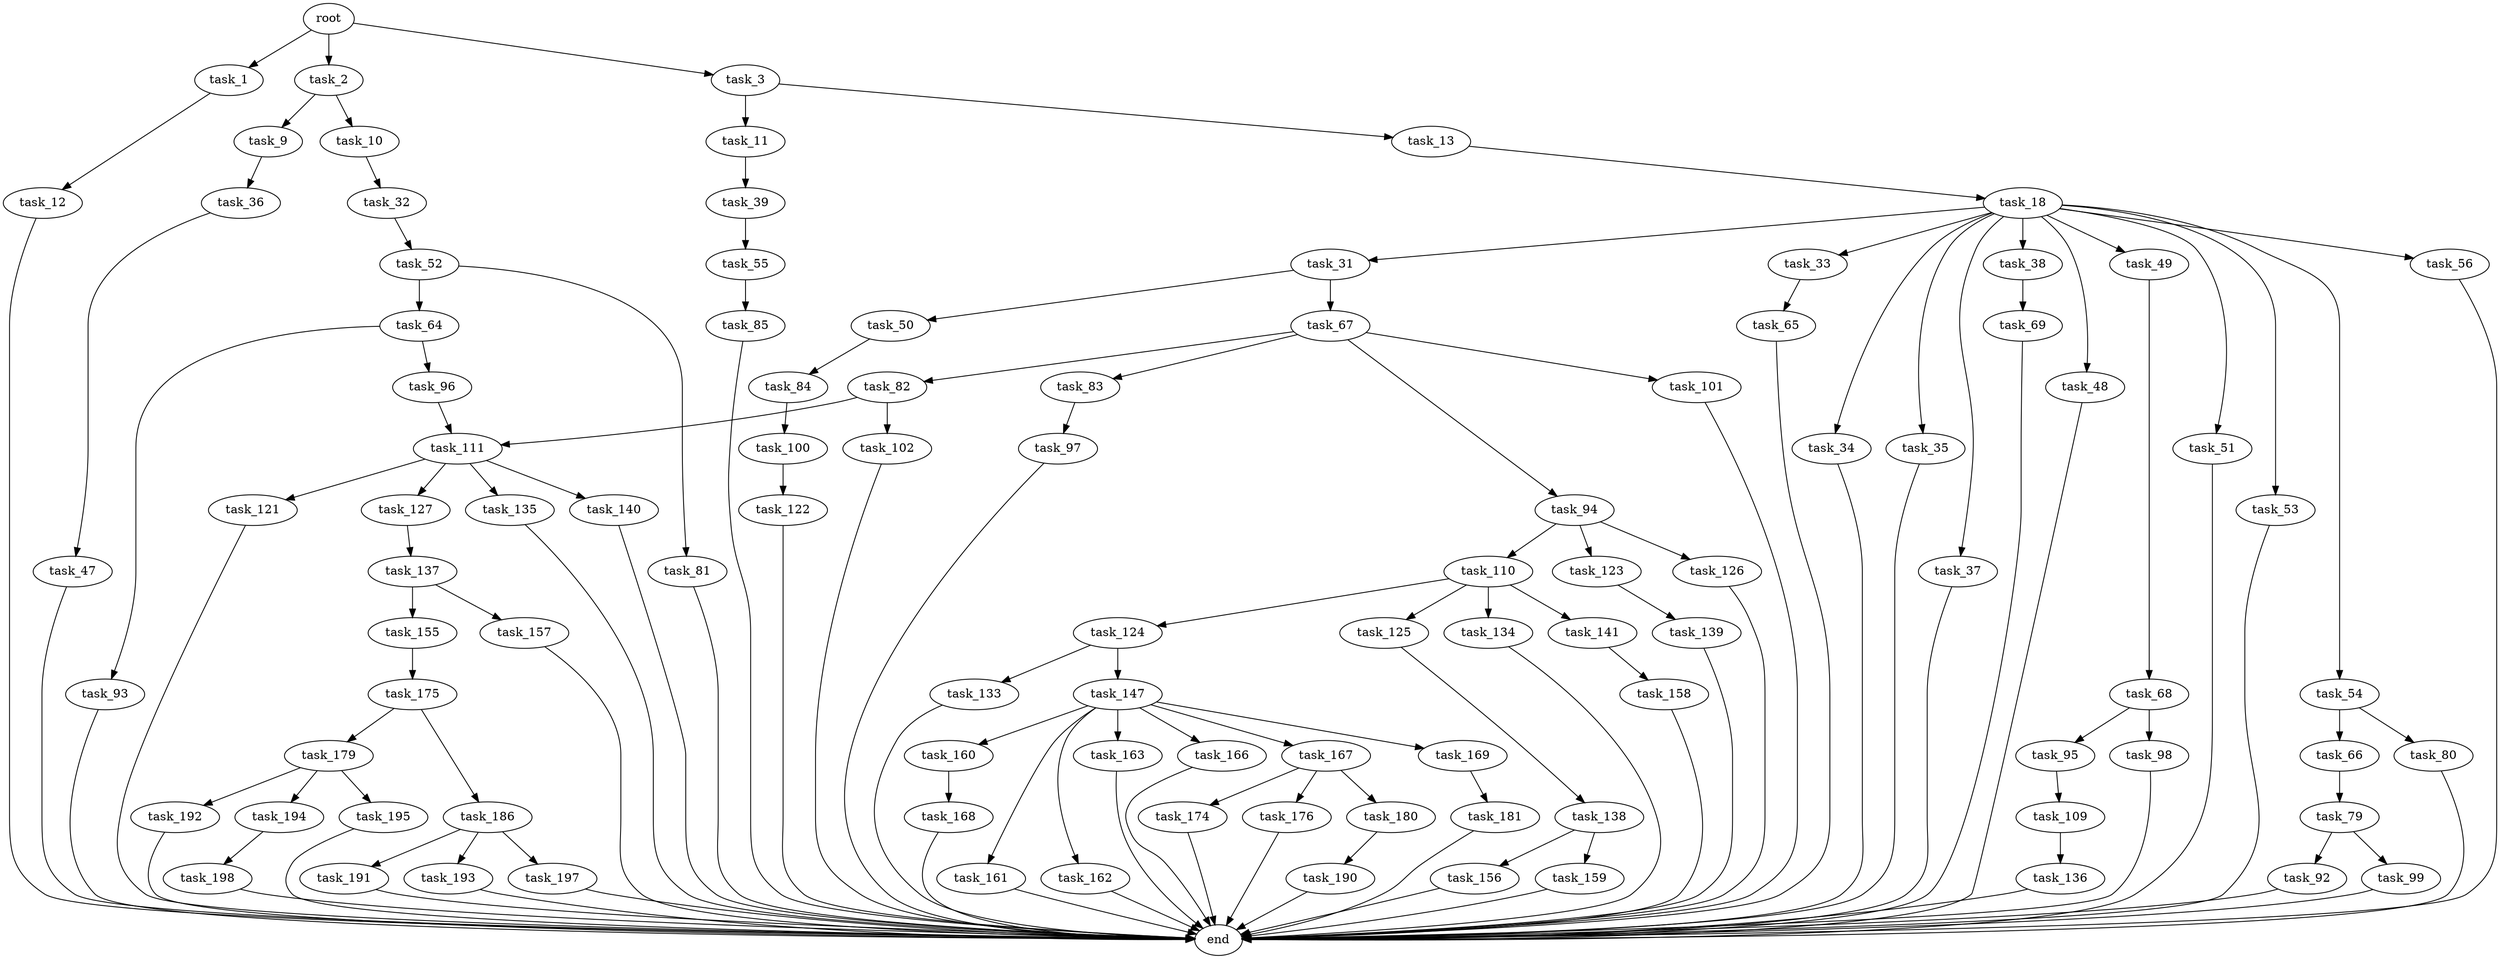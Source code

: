 digraph G {
  root [size="0.000000"];
  task_1 [size="23034320166.000000"];
  task_2 [size="1001217236395.000000"];
  task_3 [size="269032711511.000000"];
  task_12 [size="22739745701.000000"];
  task_9 [size="1073741824000.000000"];
  task_10 [size="8589934592.000000"];
  task_11 [size="13868186419.000000"];
  task_13 [size="37397972412.000000"];
  task_36 [size="1339698920.000000"];
  task_32 [size="368293445632.000000"];
  task_39 [size="8589934592.000000"];
  end [size="0.000000"];
  task_18 [size="68719476736.000000"];
  task_31 [size="16262197050.000000"];
  task_33 [size="24913217700.000000"];
  task_34 [size="333805212584.000000"];
  task_35 [size="549755813888.000000"];
  task_37 [size="25071150111.000000"];
  task_38 [size="231928233984.000000"];
  task_48 [size="153974048332.000000"];
  task_49 [size="45996615378.000000"];
  task_51 [size="1073741824000.000000"];
  task_53 [size="2371031884.000000"];
  task_54 [size="45960820372.000000"];
  task_56 [size="68719476736.000000"];
  task_50 [size="571308458.000000"];
  task_67 [size="141413631171.000000"];
  task_52 [size="231928233984.000000"];
  task_65 [size="1103738176248.000000"];
  task_47 [size="17218386840.000000"];
  task_69 [size="450850559981.000000"];
  task_55 [size="7104872011.000000"];
  task_68 [size="1073741824000.000000"];
  task_84 [size="3199104703.000000"];
  task_64 [size="45574952544.000000"];
  task_81 [size="1032036200.000000"];
  task_66 [size="8589934592.000000"];
  task_80 [size="28991029248.000000"];
  task_85 [size="730135039988.000000"];
  task_93 [size="2035038044.000000"];
  task_96 [size="28645254236.000000"];
  task_79 [size="134217728000.000000"];
  task_82 [size="12006989821.000000"];
  task_83 [size="231928233984.000000"];
  task_94 [size="31538994359.000000"];
  task_101 [size="11147284270.000000"];
  task_95 [size="24287496354.000000"];
  task_98 [size="28991029248.000000"];
  task_92 [size="1056187023672.000000"];
  task_99 [size="821469318493.000000"];
  task_102 [size="7332639436.000000"];
  task_111 [size="46290895859.000000"];
  task_97 [size="79800642476.000000"];
  task_100 [size="782757789696.000000"];
  task_110 [size="482074464408.000000"];
  task_123 [size="20838975658.000000"];
  task_126 [size="43659847675.000000"];
  task_109 [size="368293445632.000000"];
  task_122 [size="10278471181.000000"];
  task_136 [size="68719476736.000000"];
  task_124 [size="8589934592.000000"];
  task_125 [size="355519433670.000000"];
  task_134 [size="8452138555.000000"];
  task_141 [size="1153161468.000000"];
  task_121 [size="8589934592.000000"];
  task_127 [size="15232546297.000000"];
  task_135 [size="15858479476.000000"];
  task_140 [size="8824605372.000000"];
  task_139 [size="28991029248.000000"];
  task_133 [size="2786600977.000000"];
  task_147 [size="7561243915.000000"];
  task_138 [size="663018191212.000000"];
  task_137 [size="9551397889.000000"];
  task_155 [size="1073741824000.000000"];
  task_157 [size="549755813888.000000"];
  task_156 [size="368293445632.000000"];
  task_159 [size="368293445632.000000"];
  task_158 [size="66191605473.000000"];
  task_160 [size="3127959714.000000"];
  task_161 [size="933057920875.000000"];
  task_162 [size="32074102566.000000"];
  task_163 [size="2846579840.000000"];
  task_166 [size="3651230711.000000"];
  task_167 [size="48286474249.000000"];
  task_169 [size="8069809515.000000"];
  task_175 [size="18956859754.000000"];
  task_168 [size="28991029248.000000"];
  task_174 [size="368293445632.000000"];
  task_176 [size="476331500.000000"];
  task_180 [size="70862165826.000000"];
  task_181 [size="866731150765.000000"];
  task_179 [size="231928233984.000000"];
  task_186 [size="782757789696.000000"];
  task_192 [size="39223065612.000000"];
  task_194 [size="15240143828.000000"];
  task_195 [size="68719476736.000000"];
  task_190 [size="57160293939.000000"];
  task_191 [size="463900738769.000000"];
  task_193 [size="14274361588.000000"];
  task_197 [size="25353523239.000000"];
  task_198 [size="134217728000.000000"];

  root -> task_1 [size="1.000000"];
  root -> task_2 [size="1.000000"];
  root -> task_3 [size="1.000000"];
  task_1 -> task_12 [size="536870912.000000"];
  task_2 -> task_9 [size="679477248.000000"];
  task_2 -> task_10 [size="679477248.000000"];
  task_3 -> task_11 [size="411041792.000000"];
  task_3 -> task_13 [size="411041792.000000"];
  task_12 -> end [size="1.000000"];
  task_9 -> task_36 [size="838860800.000000"];
  task_10 -> task_32 [size="33554432.000000"];
  task_11 -> task_39 [size="301989888.000000"];
  task_13 -> task_18 [size="134217728.000000"];
  task_36 -> task_47 [size="33554432.000000"];
  task_32 -> task_52 [size="411041792.000000"];
  task_39 -> task_55 [size="33554432.000000"];
  task_18 -> task_31 [size="134217728.000000"];
  task_18 -> task_33 [size="134217728.000000"];
  task_18 -> task_34 [size="134217728.000000"];
  task_18 -> task_35 [size="134217728.000000"];
  task_18 -> task_37 [size="134217728.000000"];
  task_18 -> task_38 [size="134217728.000000"];
  task_18 -> task_48 [size="134217728.000000"];
  task_18 -> task_49 [size="134217728.000000"];
  task_18 -> task_51 [size="134217728.000000"];
  task_18 -> task_53 [size="134217728.000000"];
  task_18 -> task_54 [size="134217728.000000"];
  task_18 -> task_56 [size="134217728.000000"];
  task_31 -> task_50 [size="301989888.000000"];
  task_31 -> task_67 [size="301989888.000000"];
  task_33 -> task_65 [size="33554432.000000"];
  task_34 -> end [size="1.000000"];
  task_35 -> end [size="1.000000"];
  task_37 -> end [size="1.000000"];
  task_38 -> task_69 [size="301989888.000000"];
  task_48 -> end [size="1.000000"];
  task_49 -> task_68 [size="838860800.000000"];
  task_51 -> end [size="1.000000"];
  task_53 -> end [size="1.000000"];
  task_54 -> task_66 [size="33554432.000000"];
  task_54 -> task_80 [size="33554432.000000"];
  task_56 -> end [size="1.000000"];
  task_50 -> task_84 [size="33554432.000000"];
  task_67 -> task_82 [size="301989888.000000"];
  task_67 -> task_83 [size="301989888.000000"];
  task_67 -> task_94 [size="301989888.000000"];
  task_67 -> task_101 [size="301989888.000000"];
  task_52 -> task_64 [size="301989888.000000"];
  task_52 -> task_81 [size="301989888.000000"];
  task_65 -> end [size="1.000000"];
  task_47 -> end [size="1.000000"];
  task_69 -> end [size="1.000000"];
  task_55 -> task_85 [size="209715200.000000"];
  task_68 -> task_95 [size="838860800.000000"];
  task_68 -> task_98 [size="838860800.000000"];
  task_84 -> task_100 [size="75497472.000000"];
  task_64 -> task_93 [size="33554432.000000"];
  task_64 -> task_96 [size="33554432.000000"];
  task_81 -> end [size="1.000000"];
  task_66 -> task_79 [size="33554432.000000"];
  task_80 -> end [size="1.000000"];
  task_85 -> end [size="1.000000"];
  task_93 -> end [size="1.000000"];
  task_96 -> task_111 [size="536870912.000000"];
  task_79 -> task_92 [size="209715200.000000"];
  task_79 -> task_99 [size="209715200.000000"];
  task_82 -> task_102 [size="411041792.000000"];
  task_82 -> task_111 [size="411041792.000000"];
  task_83 -> task_97 [size="301989888.000000"];
  task_94 -> task_110 [size="838860800.000000"];
  task_94 -> task_123 [size="838860800.000000"];
  task_94 -> task_126 [size="838860800.000000"];
  task_101 -> end [size="1.000000"];
  task_95 -> task_109 [size="33554432.000000"];
  task_98 -> end [size="1.000000"];
  task_92 -> end [size="1.000000"];
  task_99 -> end [size="1.000000"];
  task_102 -> end [size="1.000000"];
  task_111 -> task_121 [size="838860800.000000"];
  task_111 -> task_127 [size="838860800.000000"];
  task_111 -> task_135 [size="838860800.000000"];
  task_111 -> task_140 [size="838860800.000000"];
  task_97 -> end [size="1.000000"];
  task_100 -> task_122 [size="679477248.000000"];
  task_110 -> task_124 [size="411041792.000000"];
  task_110 -> task_125 [size="411041792.000000"];
  task_110 -> task_134 [size="411041792.000000"];
  task_110 -> task_141 [size="411041792.000000"];
  task_123 -> task_139 [size="411041792.000000"];
  task_126 -> end [size="1.000000"];
  task_109 -> task_136 [size="411041792.000000"];
  task_122 -> end [size="1.000000"];
  task_136 -> end [size="1.000000"];
  task_124 -> task_133 [size="33554432.000000"];
  task_124 -> task_147 [size="33554432.000000"];
  task_125 -> task_138 [size="301989888.000000"];
  task_134 -> end [size="1.000000"];
  task_141 -> task_158 [size="33554432.000000"];
  task_121 -> end [size="1.000000"];
  task_127 -> task_137 [size="301989888.000000"];
  task_135 -> end [size="1.000000"];
  task_140 -> end [size="1.000000"];
  task_139 -> end [size="1.000000"];
  task_133 -> end [size="1.000000"];
  task_147 -> task_160 [size="134217728.000000"];
  task_147 -> task_161 [size="134217728.000000"];
  task_147 -> task_162 [size="134217728.000000"];
  task_147 -> task_163 [size="134217728.000000"];
  task_147 -> task_166 [size="134217728.000000"];
  task_147 -> task_167 [size="134217728.000000"];
  task_147 -> task_169 [size="134217728.000000"];
  task_138 -> task_156 [size="536870912.000000"];
  task_138 -> task_159 [size="536870912.000000"];
  task_137 -> task_155 [size="209715200.000000"];
  task_137 -> task_157 [size="209715200.000000"];
  task_155 -> task_175 [size="838860800.000000"];
  task_157 -> end [size="1.000000"];
  task_156 -> end [size="1.000000"];
  task_159 -> end [size="1.000000"];
  task_158 -> end [size="1.000000"];
  task_160 -> task_168 [size="75497472.000000"];
  task_161 -> end [size="1.000000"];
  task_162 -> end [size="1.000000"];
  task_163 -> end [size="1.000000"];
  task_166 -> end [size="1.000000"];
  task_167 -> task_174 [size="75497472.000000"];
  task_167 -> task_176 [size="75497472.000000"];
  task_167 -> task_180 [size="75497472.000000"];
  task_169 -> task_181 [size="209715200.000000"];
  task_175 -> task_179 [size="33554432.000000"];
  task_175 -> task_186 [size="33554432.000000"];
  task_168 -> end [size="1.000000"];
  task_174 -> end [size="1.000000"];
  task_176 -> end [size="1.000000"];
  task_180 -> task_190 [size="75497472.000000"];
  task_181 -> end [size="1.000000"];
  task_179 -> task_192 [size="301989888.000000"];
  task_179 -> task_194 [size="301989888.000000"];
  task_179 -> task_195 [size="301989888.000000"];
  task_186 -> task_191 [size="679477248.000000"];
  task_186 -> task_193 [size="679477248.000000"];
  task_186 -> task_197 [size="679477248.000000"];
  task_192 -> end [size="1.000000"];
  task_194 -> task_198 [size="838860800.000000"];
  task_195 -> end [size="1.000000"];
  task_190 -> end [size="1.000000"];
  task_191 -> end [size="1.000000"];
  task_193 -> end [size="1.000000"];
  task_197 -> end [size="1.000000"];
  task_198 -> end [size="1.000000"];
}
